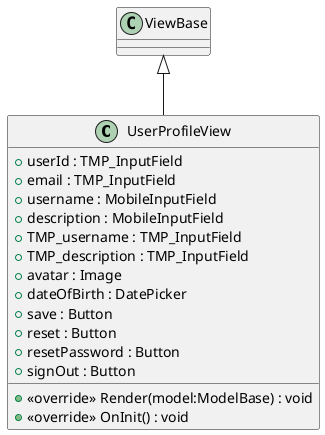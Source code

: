 @startuml
class UserProfileView {
    + userId : TMP_InputField
    + email : TMP_InputField
    + username : MobileInputField
    + description : MobileInputField
    + TMP_username : TMP_InputField
    + TMP_description : TMP_InputField
    + avatar : Image
    + dateOfBirth : DatePicker
    + save : Button
    + reset : Button
    + resetPassword : Button
    + signOut : Button
    + <<override>> Render(model:ModelBase) : void
    + <<override>> OnInit() : void
}
ViewBase <|-- UserProfileView
@enduml
